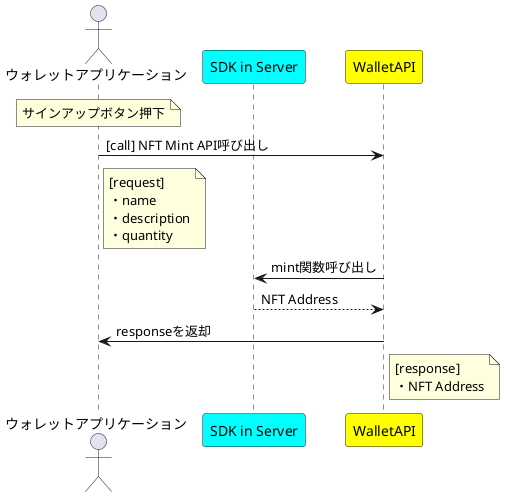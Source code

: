 @startuml NFT mintフロー

actor "ウォレットアプリケーション" as app 
participant "SDK in Server" as ssdk #aqua
participant WalletAPI as api #Yellow

note over app
サインアップボタン押下
end note

app -> api : [call] NFT Mint API呼び出し

note right app
[request]
・name
・description
・quantity
end note

api -> ssdk : mint関数呼び出し
return NFT Address

api -> app : responseを返却

note right api
[response]
・NFT Address
end note

@enduml